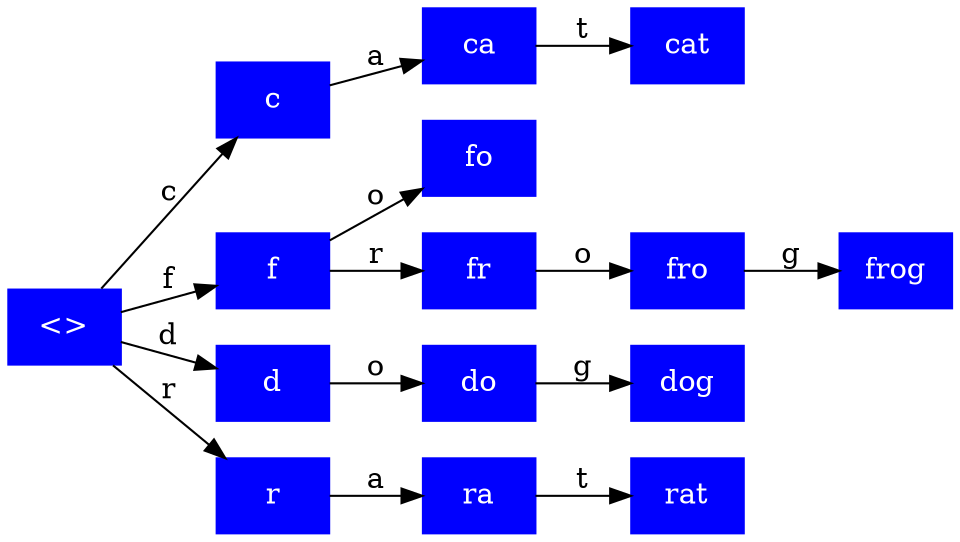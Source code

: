 digraph DoNotNameThisOnlyGraph {
  graph [rankdir = LR, center = 1, orientation = Portrait]
  node [fontsize = 14, shape = box, style = filled, color = blue, fontcolor = white]
  edge [fontsize = 14 ];

  "<>"
  "<>" -> "c" [label = "c"]
  "<>" -> "f" [label = "f"]
  "<>" -> "d" [label = "d"]
  "<>" -> "r" [label = "r"]
  "c"
  "c" -> "ca" [label = "a"]
  "ca"
  "ca" -> "cat" [label = "t"]
  "cat"
  "d"
  "d" -> "do" [label = "o"]
  "do"
  "do" -> "dog" [label = "g"]
  "dog"
  "f"
  "f" -> "fo" [label = "o"]
  "f" -> "fr" [label = "r"]
  "fo"
  "fr"
  "fr" -> "fro" [label = "o"]
  "fro"
  "fro" -> "frog" [label = "g"]
  "frog"
  "r"
  "r" -> "ra" [label = "a"]
  "ra"
  "ra" -> "rat" [label = "t"]
  "rat"
}
